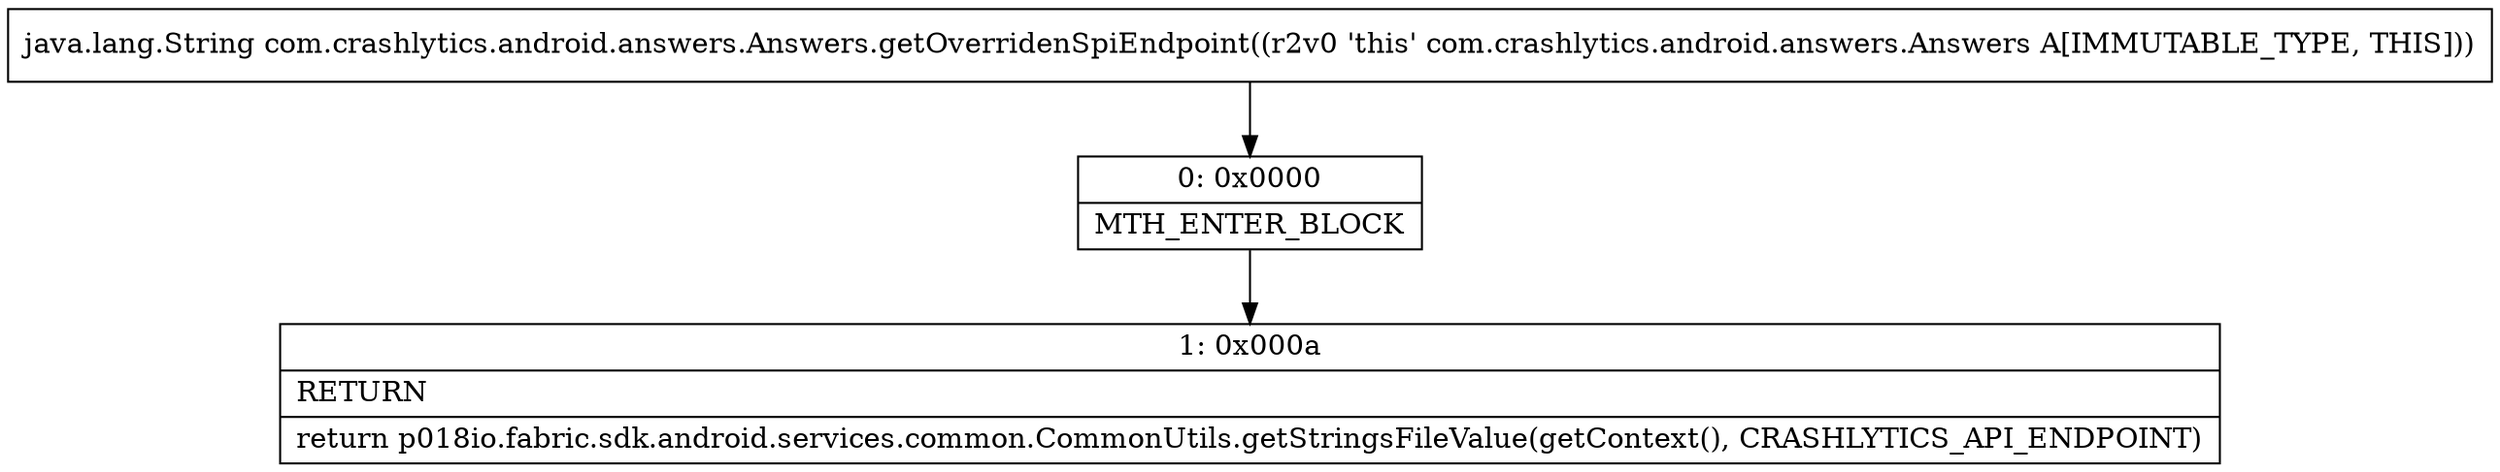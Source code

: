 digraph "CFG forcom.crashlytics.android.answers.Answers.getOverridenSpiEndpoint()Ljava\/lang\/String;" {
Node_0 [shape=record,label="{0\:\ 0x0000|MTH_ENTER_BLOCK\l}"];
Node_1 [shape=record,label="{1\:\ 0x000a|RETURN\l|return p018io.fabric.sdk.android.services.common.CommonUtils.getStringsFileValue(getContext(), CRASHLYTICS_API_ENDPOINT)\l}"];
MethodNode[shape=record,label="{java.lang.String com.crashlytics.android.answers.Answers.getOverridenSpiEndpoint((r2v0 'this' com.crashlytics.android.answers.Answers A[IMMUTABLE_TYPE, THIS])) }"];
MethodNode -> Node_0;
Node_0 -> Node_1;
}

